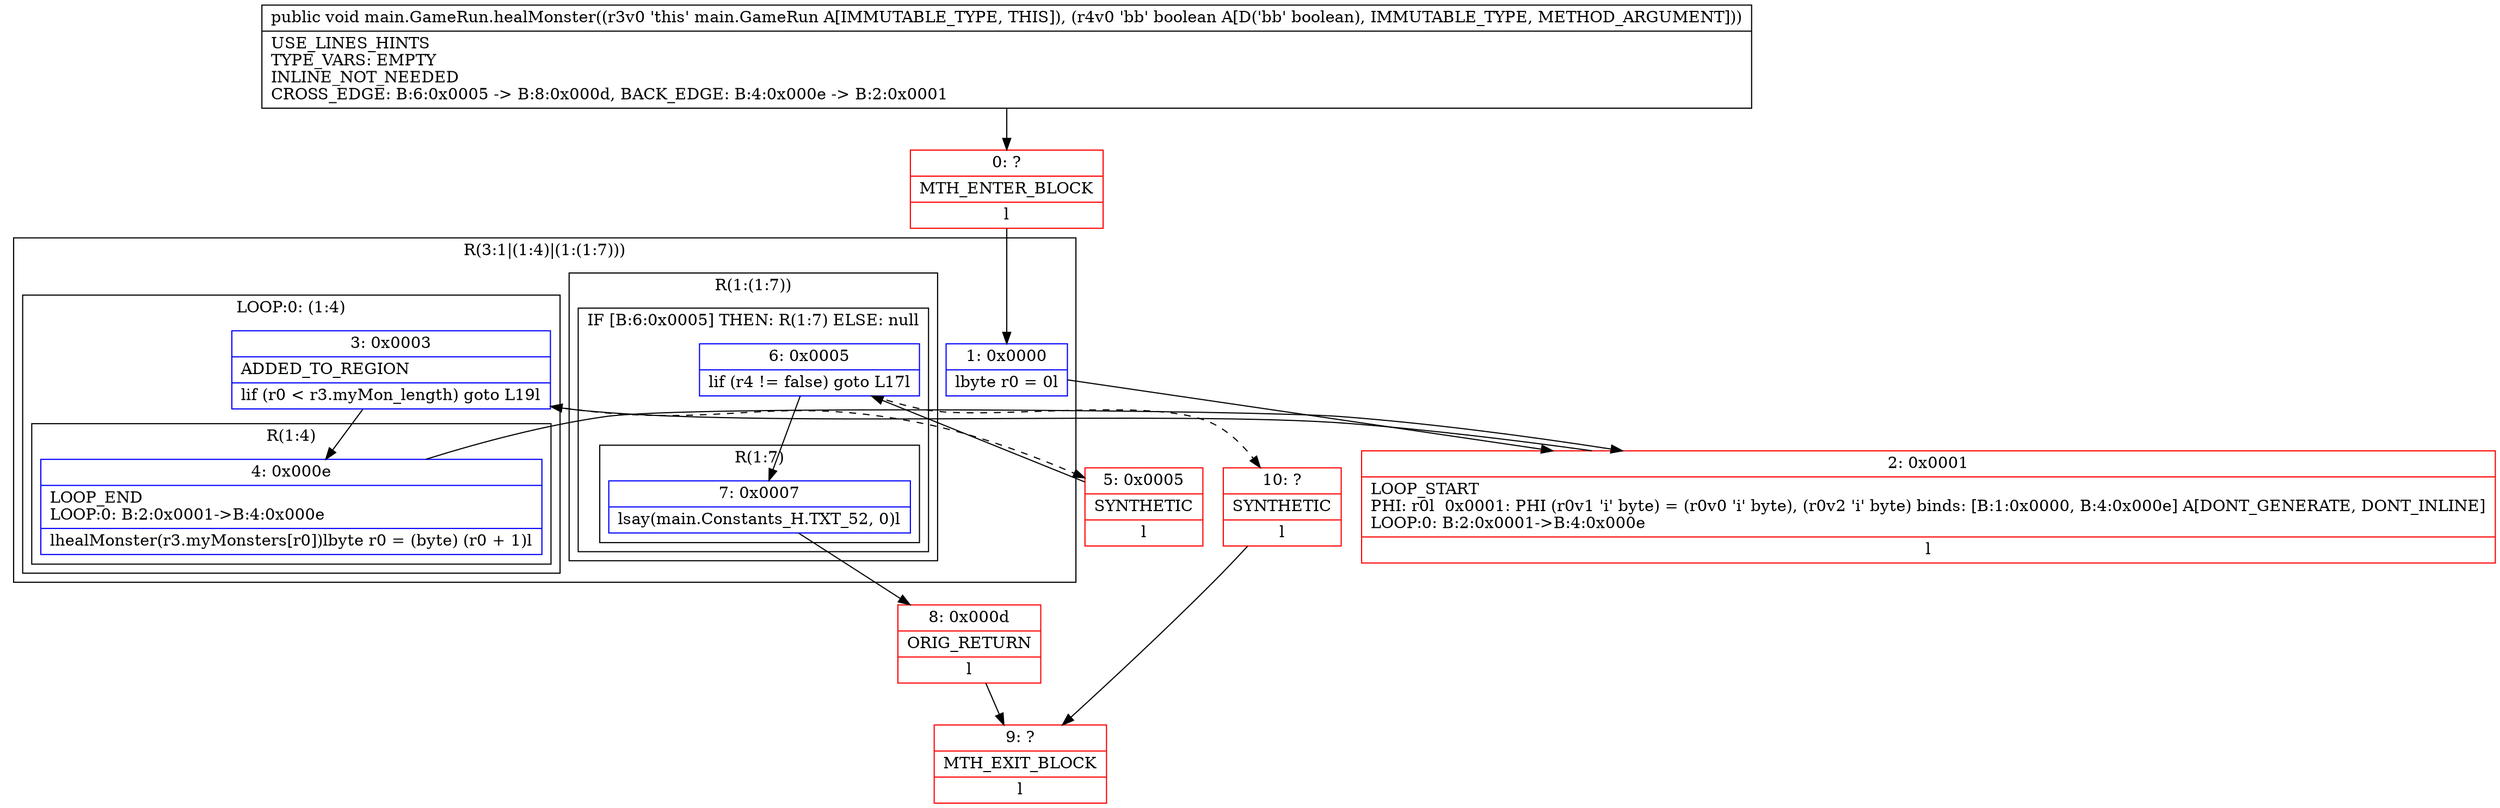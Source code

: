 digraph "CFG formain.GameRun.healMonster(Z)V" {
subgraph cluster_Region_859347812 {
label = "R(3:1|(1:4)|(1:(1:7)))";
node [shape=record,color=blue];
Node_1 [shape=record,label="{1\:\ 0x0000|lbyte r0 = 0l}"];
subgraph cluster_LoopRegion_2074232006 {
label = "LOOP:0: (1:4)";
node [shape=record,color=blue];
Node_3 [shape=record,label="{3\:\ 0x0003|ADDED_TO_REGION\l|lif (r0 \< r3.myMon_length) goto L19l}"];
subgraph cluster_Region_525976318 {
label = "R(1:4)";
node [shape=record,color=blue];
Node_4 [shape=record,label="{4\:\ 0x000e|LOOP_END\lLOOP:0: B:2:0x0001\-\>B:4:0x000e\l|lhealMonster(r3.myMonsters[r0])lbyte r0 = (byte) (r0 + 1)l}"];
}
}
subgraph cluster_Region_85061472 {
label = "R(1:(1:7))";
node [shape=record,color=blue];
subgraph cluster_IfRegion_1680250503 {
label = "IF [B:6:0x0005] THEN: R(1:7) ELSE: null";
node [shape=record,color=blue];
Node_6 [shape=record,label="{6\:\ 0x0005|lif (r4 != false) goto L17l}"];
subgraph cluster_Region_1421786735 {
label = "R(1:7)";
node [shape=record,color=blue];
Node_7 [shape=record,label="{7\:\ 0x0007|lsay(main.Constants_H.TXT_52, 0)l}"];
}
}
}
}
Node_0 [shape=record,color=red,label="{0\:\ ?|MTH_ENTER_BLOCK\l|l}"];
Node_2 [shape=record,color=red,label="{2\:\ 0x0001|LOOP_START\lPHI: r0l  0x0001: PHI (r0v1 'i' byte) = (r0v0 'i' byte), (r0v2 'i' byte) binds: [B:1:0x0000, B:4:0x000e] A[DONT_GENERATE, DONT_INLINE]\lLOOP:0: B:2:0x0001\-\>B:4:0x000e\l|l}"];
Node_5 [shape=record,color=red,label="{5\:\ 0x0005|SYNTHETIC\l|l}"];
Node_8 [shape=record,color=red,label="{8\:\ 0x000d|ORIG_RETURN\l|l}"];
Node_9 [shape=record,color=red,label="{9\:\ ?|MTH_EXIT_BLOCK\l|l}"];
Node_10 [shape=record,color=red,label="{10\:\ ?|SYNTHETIC\l|l}"];
MethodNode[shape=record,label="{public void main.GameRun.healMonster((r3v0 'this' main.GameRun A[IMMUTABLE_TYPE, THIS]), (r4v0 'bb' boolean A[D('bb' boolean), IMMUTABLE_TYPE, METHOD_ARGUMENT]))  | USE_LINES_HINTS\lTYPE_VARS: EMPTY\lINLINE_NOT_NEEDED\lCROSS_EDGE: B:6:0x0005 \-\> B:8:0x000d, BACK_EDGE: B:4:0x000e \-\> B:2:0x0001\l}"];
MethodNode -> Node_0;
Node_1 -> Node_2;
Node_3 -> Node_4;
Node_3 -> Node_5[style=dashed];
Node_4 -> Node_2;
Node_6 -> Node_7;
Node_6 -> Node_10[style=dashed];
Node_7 -> Node_8;
Node_0 -> Node_1;
Node_2 -> Node_3;
Node_5 -> Node_6;
Node_8 -> Node_9;
Node_10 -> Node_9;
}

